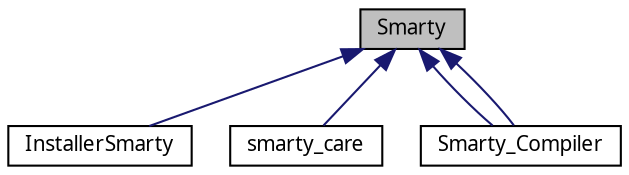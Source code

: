 digraph G
{
  bgcolor="transparent";
  edge [fontname="FreeSans.ttf",fontsize=10,labelfontname="FreeSans.ttf",labelfontsize=10];
  node [fontname="FreeSans.ttf",fontsize=10,shape=record];
  Node1 [label="Smarty",height=0.2,width=0.4,color="black", fillcolor="grey75", style="filled" fontcolor="black"];
  Node1 -> Node2 [dir=back,color="midnightblue",fontsize=10,style="solid",fontname="FreeSans.ttf"];
  Node2 [label="InstallerSmarty",height=0.2,width=0.4,color="black",URL="$class_installer_smarty.html"];
  Node1 -> Node3 [dir=back,color="midnightblue",fontsize=10,style="solid",fontname="FreeSans.ttf"];
  Node3 [label="smarty_care",height=0.2,width=0.4,color="black",URL="$classsmarty__care.html"];
  Node1 -> Node4 [dir=back,color="midnightblue",fontsize=10,style="solid",fontname="FreeSans.ttf"];
  Node4 [label="Smarty_Compiler",height=0.2,width=0.4,color="black",URL="$class_smarty___compiler.html"];
  Node1 -> Node4 [dir=back,color="midnightblue",fontsize=10,style="solid",fontname="FreeSans.ttf"];
}
